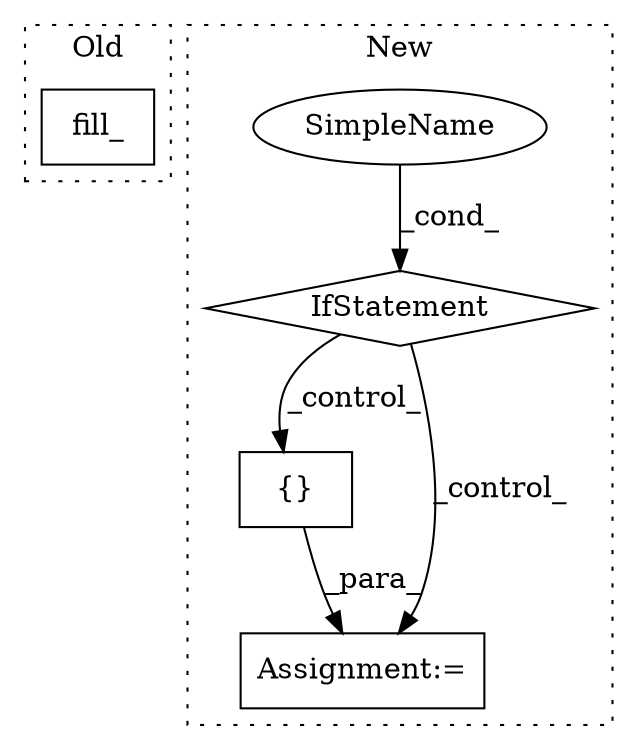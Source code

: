 digraph G {
subgraph cluster0 {
1 [label="fill_" a="32" s="527,541" l="6,1" shape="box"];
label = "Old";
style="dotted";
}
subgraph cluster1 {
2 [label="{}" a="4" s="485,494" l="1,1" shape="box"];
3 [label="Assignment:=" a="7" s="462" l="1" shape="box"];
4 [label="SimpleName" a="42" s="" l="" shape="ellipse"];
5 [label="IfStatement" a="25" s="376,405" l="4,2" shape="diamond"];
label = "New";
style="dotted";
}
2 -> 3 [label="_para_"];
4 -> 5 [label="_cond_"];
5 -> 3 [label="_control_"];
5 -> 2 [label="_control_"];
}